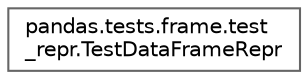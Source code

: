 digraph "Graphical Class Hierarchy"
{
 // LATEX_PDF_SIZE
  bgcolor="transparent";
  edge [fontname=Helvetica,fontsize=10,labelfontname=Helvetica,labelfontsize=10];
  node [fontname=Helvetica,fontsize=10,shape=box,height=0.2,width=0.4];
  rankdir="LR";
  Node0 [id="Node000000",label="pandas.tests.frame.test\l_repr.TestDataFrameRepr",height=0.2,width=0.4,color="grey40", fillcolor="white", style="filled",URL="$d1/dd6/classpandas_1_1tests_1_1frame_1_1test__repr_1_1TestDataFrameRepr.html",tooltip=" "];
}
